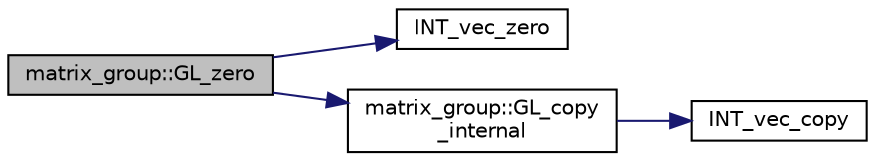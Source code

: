 digraph "matrix_group::GL_zero"
{
  edge [fontname="Helvetica",fontsize="10",labelfontname="Helvetica",labelfontsize="10"];
  node [fontname="Helvetica",fontsize="10",shape=record];
  rankdir="LR";
  Node2039 [label="matrix_group::GL_zero",height=0.2,width=0.4,color="black", fillcolor="grey75", style="filled", fontcolor="black"];
  Node2039 -> Node2040 [color="midnightblue",fontsize="10",style="solid",fontname="Helvetica"];
  Node2040 [label="INT_vec_zero",height=0.2,width=0.4,color="black", fillcolor="white", style="filled",URL="$df/dbf/sajeeb_8_c.html#aa8c9c7977203577026080f546fe4980f"];
  Node2039 -> Node2041 [color="midnightblue",fontsize="10",style="solid",fontname="Helvetica"];
  Node2041 [label="matrix_group::GL_copy\l_internal",height=0.2,width=0.4,color="black", fillcolor="white", style="filled",URL="$d3/ded/classmatrix__group.html#a5d825e5ab65bf6c3bfcb32061c5f9fd5"];
  Node2041 -> Node2042 [color="midnightblue",fontsize="10",style="solid",fontname="Helvetica"];
  Node2042 [label="INT_vec_copy",height=0.2,width=0.4,color="black", fillcolor="white", style="filled",URL="$df/dbf/sajeeb_8_c.html#ac2d875e27e009af6ec04d17254d11075"];
}

